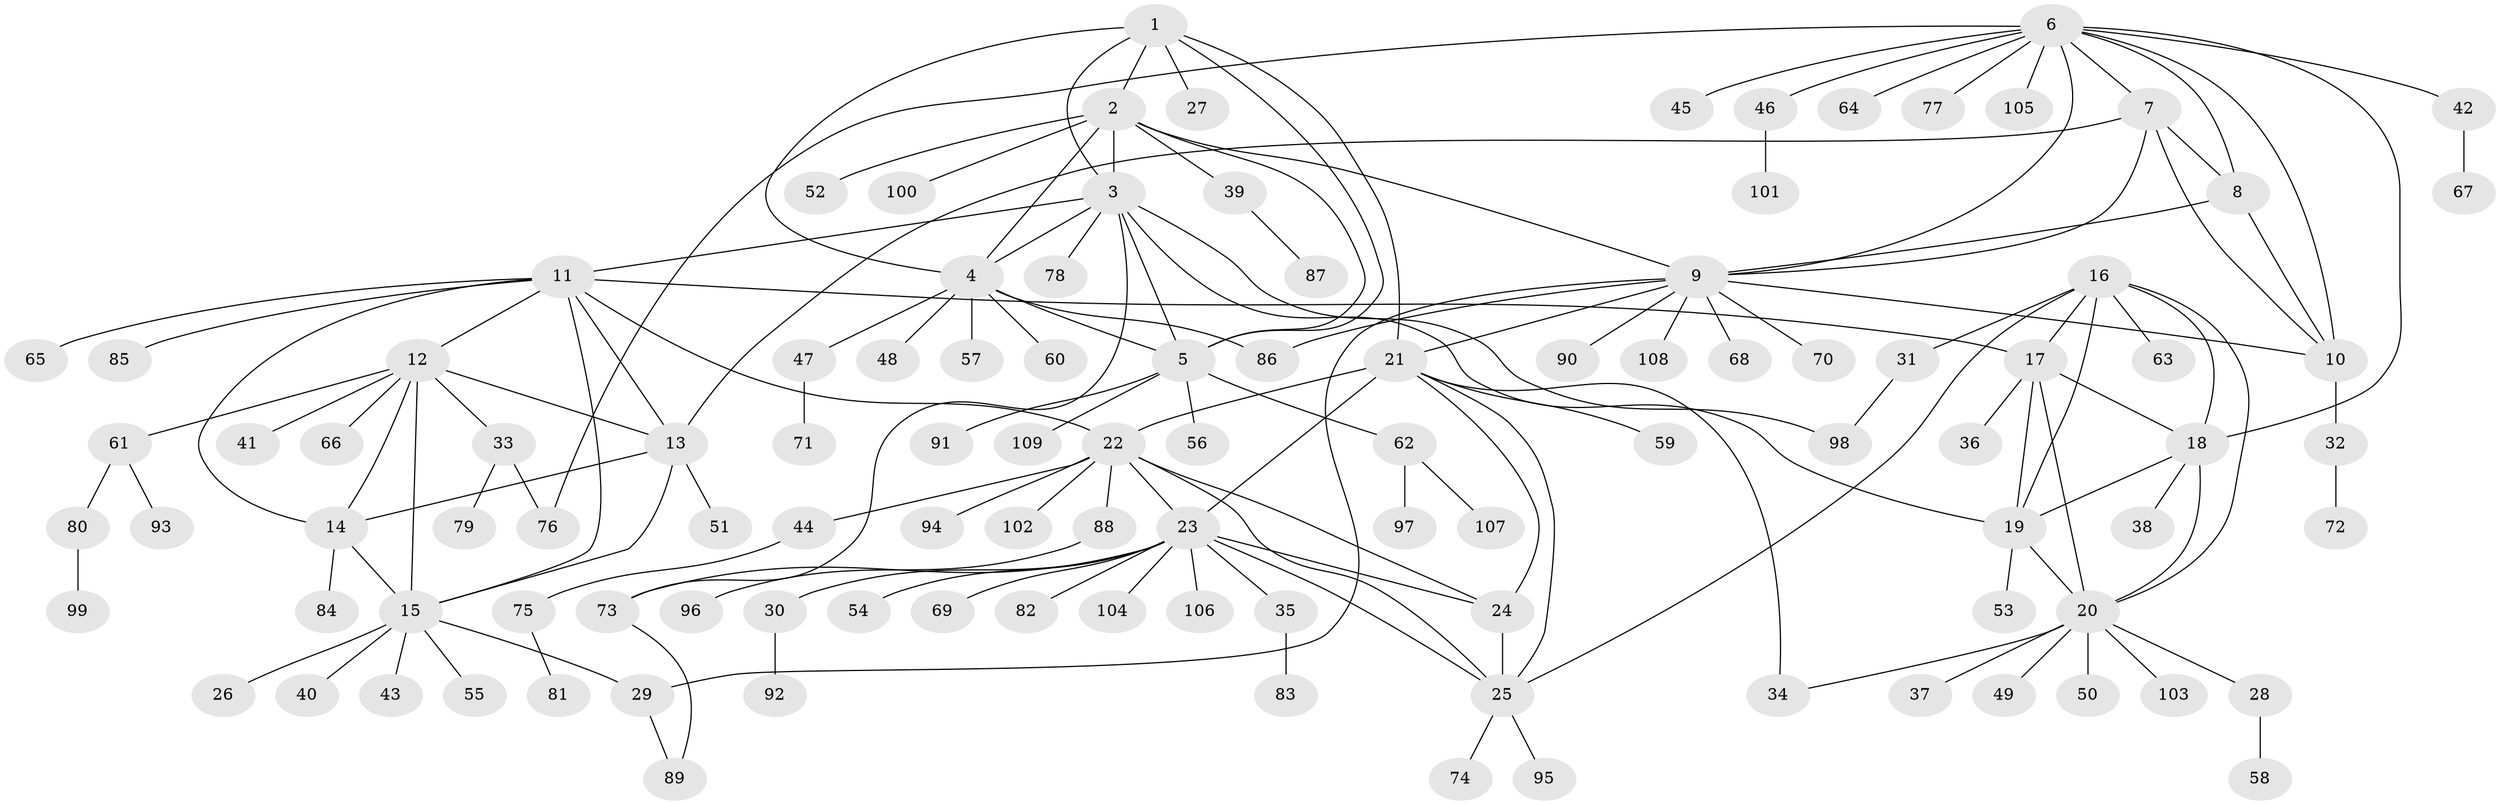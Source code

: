 // Generated by graph-tools (version 1.1) at 2025/37/03/09/25 02:37:46]
// undirected, 109 vertices, 151 edges
graph export_dot {
graph [start="1"]
  node [color=gray90,style=filled];
  1;
  2;
  3;
  4;
  5;
  6;
  7;
  8;
  9;
  10;
  11;
  12;
  13;
  14;
  15;
  16;
  17;
  18;
  19;
  20;
  21;
  22;
  23;
  24;
  25;
  26;
  27;
  28;
  29;
  30;
  31;
  32;
  33;
  34;
  35;
  36;
  37;
  38;
  39;
  40;
  41;
  42;
  43;
  44;
  45;
  46;
  47;
  48;
  49;
  50;
  51;
  52;
  53;
  54;
  55;
  56;
  57;
  58;
  59;
  60;
  61;
  62;
  63;
  64;
  65;
  66;
  67;
  68;
  69;
  70;
  71;
  72;
  73;
  74;
  75;
  76;
  77;
  78;
  79;
  80;
  81;
  82;
  83;
  84;
  85;
  86;
  87;
  88;
  89;
  90;
  91;
  92;
  93;
  94;
  95;
  96;
  97;
  98;
  99;
  100;
  101;
  102;
  103;
  104;
  105;
  106;
  107;
  108;
  109;
  1 -- 2;
  1 -- 3;
  1 -- 4;
  1 -- 5;
  1 -- 21;
  1 -- 27;
  2 -- 3;
  2 -- 4;
  2 -- 5;
  2 -- 9;
  2 -- 39;
  2 -- 52;
  2 -- 100;
  3 -- 4;
  3 -- 5;
  3 -- 11;
  3 -- 19;
  3 -- 73;
  3 -- 78;
  3 -- 98;
  4 -- 5;
  4 -- 47;
  4 -- 48;
  4 -- 57;
  4 -- 60;
  4 -- 86;
  5 -- 56;
  5 -- 62;
  5 -- 91;
  5 -- 109;
  6 -- 7;
  6 -- 8;
  6 -- 9;
  6 -- 10;
  6 -- 18;
  6 -- 42;
  6 -- 45;
  6 -- 46;
  6 -- 64;
  6 -- 76;
  6 -- 77;
  6 -- 105;
  7 -- 8;
  7 -- 9;
  7 -- 10;
  7 -- 13;
  8 -- 9;
  8 -- 10;
  9 -- 10;
  9 -- 21;
  9 -- 29;
  9 -- 68;
  9 -- 70;
  9 -- 86;
  9 -- 90;
  9 -- 108;
  10 -- 32;
  11 -- 12;
  11 -- 13;
  11 -- 14;
  11 -- 15;
  11 -- 17;
  11 -- 22;
  11 -- 65;
  11 -- 85;
  12 -- 13;
  12 -- 14;
  12 -- 15;
  12 -- 33;
  12 -- 41;
  12 -- 61;
  12 -- 66;
  13 -- 14;
  13 -- 15;
  13 -- 51;
  14 -- 15;
  14 -- 84;
  15 -- 26;
  15 -- 29;
  15 -- 40;
  15 -- 43;
  15 -- 55;
  16 -- 17;
  16 -- 18;
  16 -- 19;
  16 -- 20;
  16 -- 25;
  16 -- 31;
  16 -- 63;
  17 -- 18;
  17 -- 19;
  17 -- 20;
  17 -- 36;
  18 -- 19;
  18 -- 20;
  18 -- 38;
  19 -- 20;
  19 -- 53;
  20 -- 28;
  20 -- 34;
  20 -- 37;
  20 -- 49;
  20 -- 50;
  20 -- 103;
  21 -- 22;
  21 -- 23;
  21 -- 24;
  21 -- 25;
  21 -- 34;
  21 -- 59;
  22 -- 23;
  22 -- 24;
  22 -- 25;
  22 -- 44;
  22 -- 88;
  22 -- 94;
  22 -- 102;
  23 -- 24;
  23 -- 25;
  23 -- 30;
  23 -- 35;
  23 -- 54;
  23 -- 69;
  23 -- 73;
  23 -- 82;
  23 -- 104;
  23 -- 106;
  24 -- 25;
  25 -- 74;
  25 -- 95;
  28 -- 58;
  29 -- 89;
  30 -- 92;
  31 -- 98;
  32 -- 72;
  33 -- 76;
  33 -- 79;
  35 -- 83;
  39 -- 87;
  42 -- 67;
  44 -- 75;
  46 -- 101;
  47 -- 71;
  61 -- 80;
  61 -- 93;
  62 -- 97;
  62 -- 107;
  73 -- 89;
  75 -- 81;
  80 -- 99;
  88 -- 96;
}

